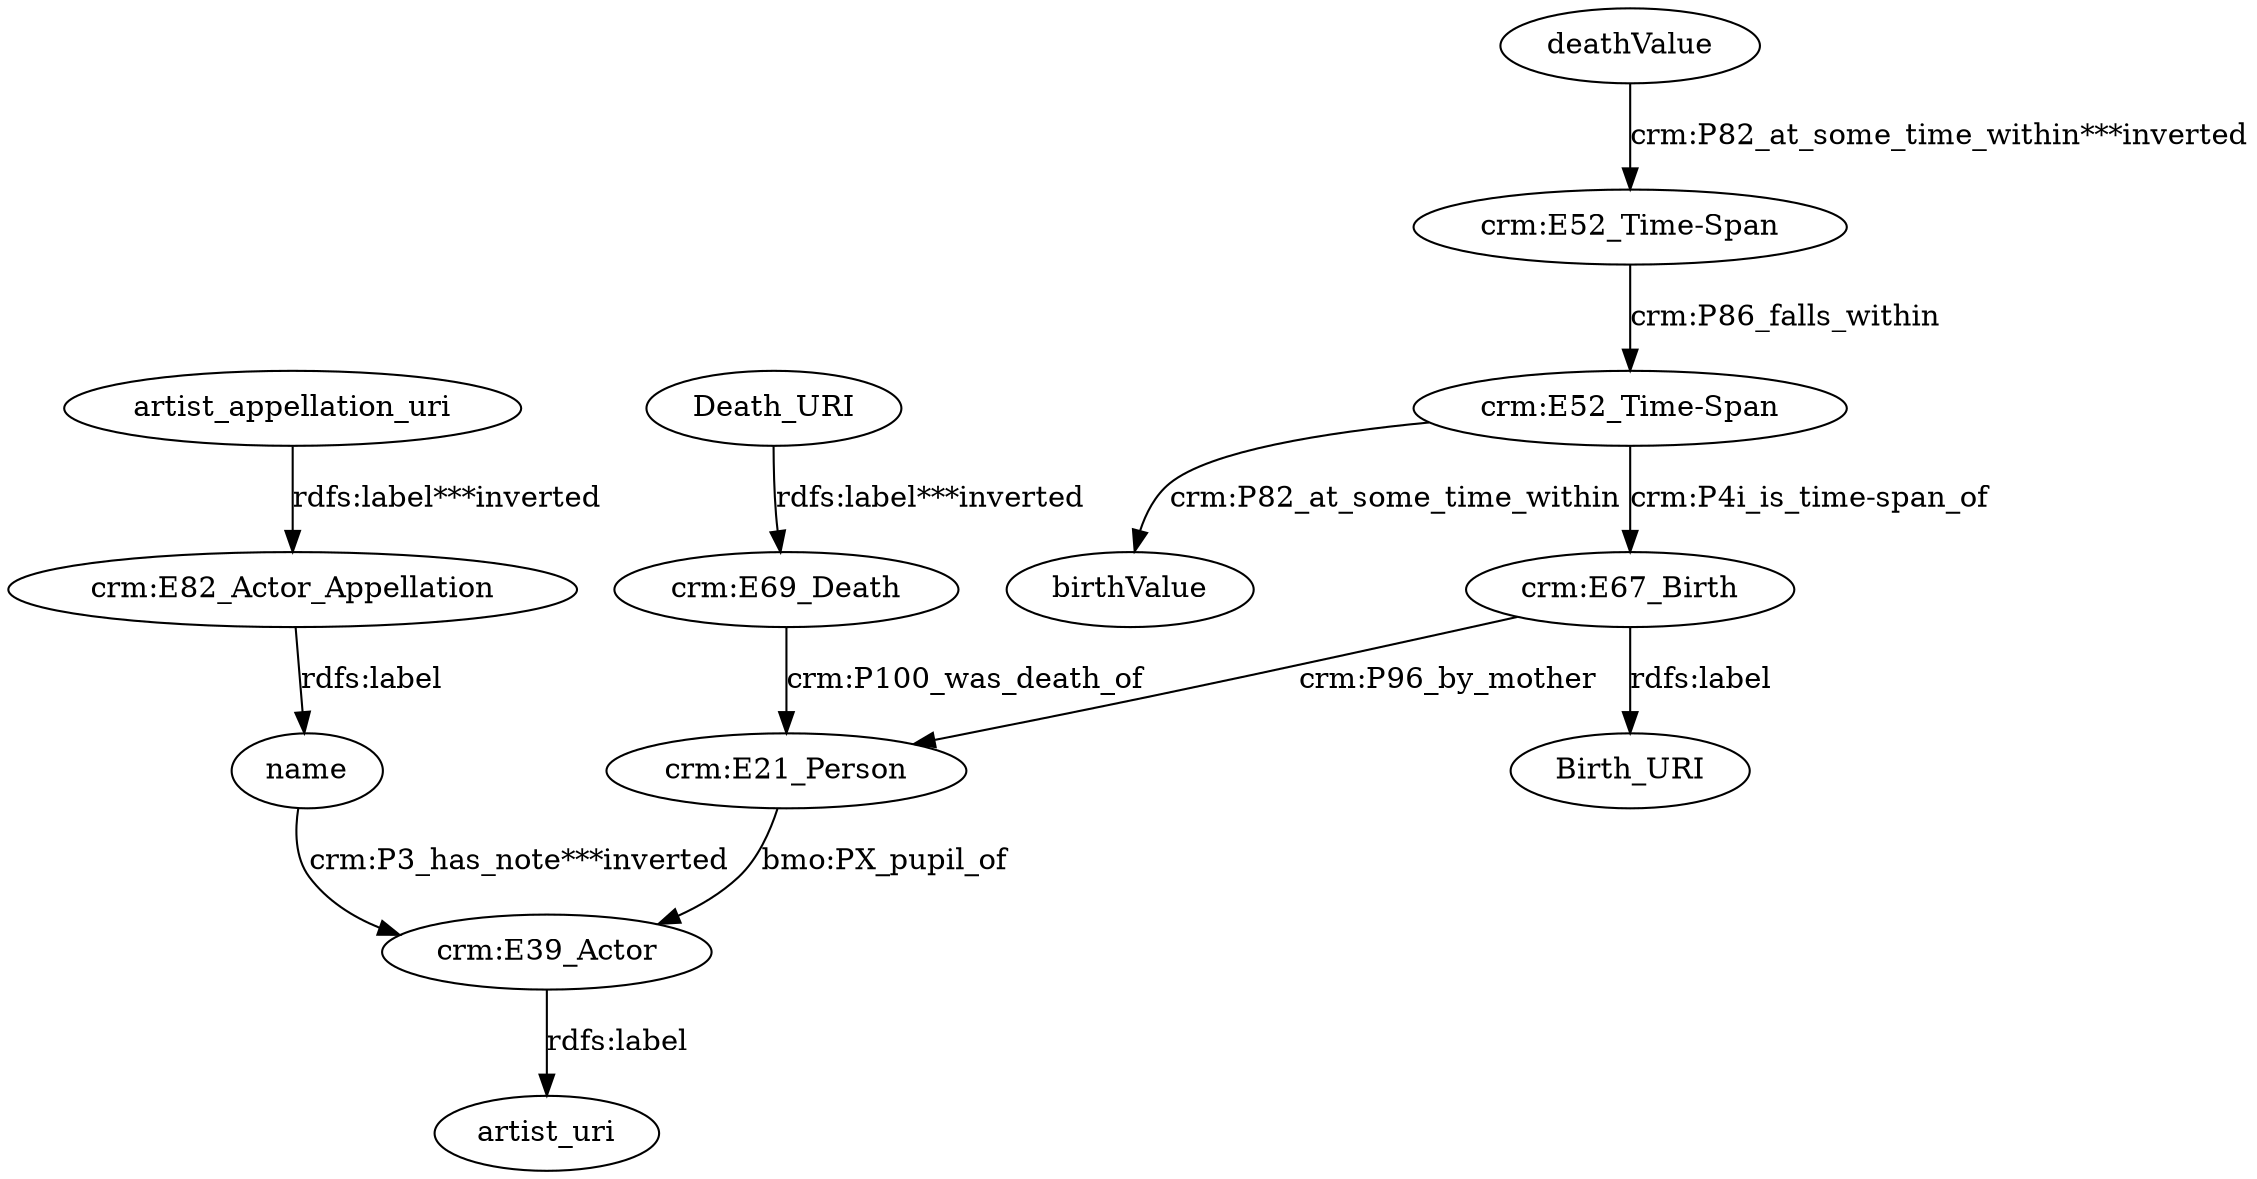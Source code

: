digraph {
  Death_URI [type=attribute_name,label=Death_URI]
  "crm:E69_Death1" [type=class_uri,label="crm:E69_Death"]
  artist_appellation_uri [type=attribute_name,label=artist_appellation_uri]
  "crm:E82_Actor_Appellation1" [type=class_uri,label="crm:E82_Actor_Appellation"]
  "crm:E21_Person" [type=class_uri,label="crm:E21_Person"]
  "crm:E39_Actor1" [type=class_uri,label="crm:E39_Actor"]
  artist_uri [type=attribute_name,label=artist_uri]
  "crm:E52_Time-Span1" [type=class_uri,label="crm:E52_Time-Span"]
  birthValue [type=attribute_name,label=birthValue]
  "crm:E67_Birth1" [type=class_uri,label="crm:E67_Birth"]
  "crm:E52_Time-Span2" [type=class_uri,label="crm:E52_Time-Span"]
  Birth_URI [type=attribute_name,label=Birth_URI]
  name [type=attribute_name,label=name]
  deathValue [type=attribute_name,label=deathValue]
  Death_URI -> "crm:E69_Death1" [type=st_property_uri,label="rdfs:label***inverted",weight=1]
  artist_appellation_uri -> "crm:E82_Actor_Appellation1" [type=st_property_uri,label="rdfs:label***inverted",weight=1]
  "crm:E21_Person" -> "crm:E39_Actor1" [label="bmo:PX_pupil_of",type=direct_property_uri,weight=1]
  "crm:E39_Actor1" -> artist_uri [label="rdfs:label",type=st_property_uri]
  "crm:E52_Time-Span1" -> birthValue [label="crm:P82_at_some_time_within",type=st_property_uri]
  "crm:E52_Time-Span1" -> "crm:E67_Birth1" [label="crm:P4i_is_time-span_of",type=inherited,weight=4]
  "crm:E52_Time-Span2" -> "crm:E52_Time-Span1" [label="crm:P86_falls_within",type=direct_property_uri,weight=1]
  "crm:E67_Birth1" -> Birth_URI [label="rdfs:label",type=st_property_uri]
  "crm:E67_Birth1" -> "crm:E21_Person" [label="crm:P96_by_mother",type=direct_property_uri,weight=1]
  "crm:E69_Death1" -> "crm:E21_Person" [label="crm:P100_was_death_of",type=direct_property_uri,weight=1]
  "crm:E82_Actor_Appellation1" -> name [label="rdfs:label",type=st_property_uri]
  deathValue -> "crm:E52_Time-Span2" [type=st_property_uri,label="crm:P82_at_some_time_within***inverted",weight=1]
  name -> "crm:E39_Actor1" [type=st_property_uri,label="crm:P3_has_note***inverted",weight=1]
}
